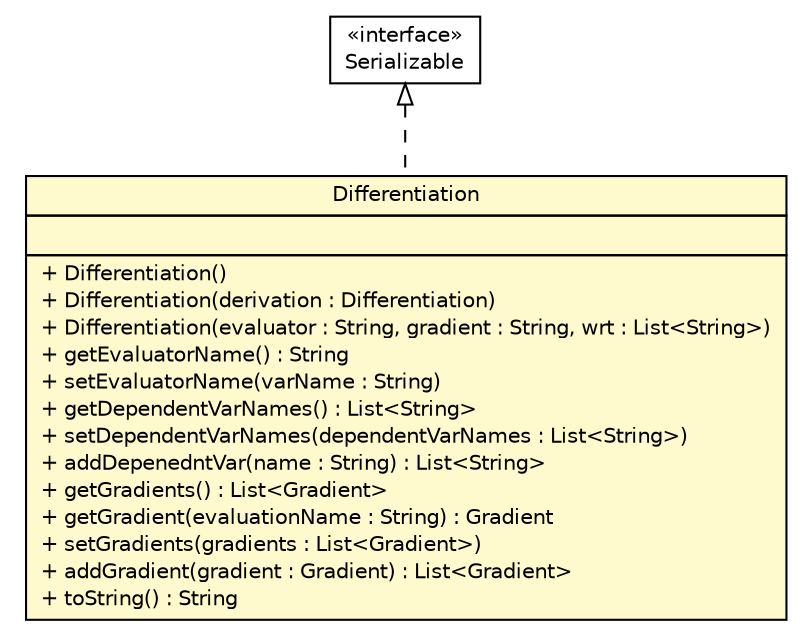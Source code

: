 #!/usr/local/bin/dot
#
# Class diagram 
# Generated by UMLGraph version R5_6 (http://www.umlgraph.org/)
#

digraph G {
	edge [fontname="Helvetica",fontsize=10,labelfontname="Helvetica",labelfontsize=10];
	node [fontname="Helvetica",fontsize=10,shape=plaintext];
	nodesep=0.25;
	ranksep=0.5;
	// sorcer.core.context.model.var.Differentiation
	c169493 [label=<<table title="sorcer.core.context.model.var.Differentiation" border="0" cellborder="1" cellspacing="0" cellpadding="2" port="p" bgcolor="lemonChiffon" href="./Differentiation.html">
		<tr><td><table border="0" cellspacing="0" cellpadding="1">
<tr><td align="center" balign="center"> Differentiation </td></tr>
		</table></td></tr>
		<tr><td><table border="0" cellspacing="0" cellpadding="1">
<tr><td align="left" balign="left">  </td></tr>
		</table></td></tr>
		<tr><td><table border="0" cellspacing="0" cellpadding="1">
<tr><td align="left" balign="left"> + Differentiation() </td></tr>
<tr><td align="left" balign="left"> + Differentiation(derivation : Differentiation) </td></tr>
<tr><td align="left" balign="left"> + Differentiation(evaluator : String, gradient : String, wrt : List&lt;String&gt;) </td></tr>
<tr><td align="left" balign="left"> + getEvaluatorName() : String </td></tr>
<tr><td align="left" balign="left"> + setEvaluatorName(varName : String) </td></tr>
<tr><td align="left" balign="left"> + getDependentVarNames() : List&lt;String&gt; </td></tr>
<tr><td align="left" balign="left"> + setDependentVarNames(dependentVarNames : List&lt;String&gt;) </td></tr>
<tr><td align="left" balign="left"> + addDepenedntVar(name : String) : List&lt;String&gt; </td></tr>
<tr><td align="left" balign="left"> + getGradients() : List&lt;Gradient&gt; </td></tr>
<tr><td align="left" balign="left"> + getGradient(evaluationName : String) : Gradient </td></tr>
<tr><td align="left" balign="left"> + setGradients(gradients : List&lt;Gradient&gt;) </td></tr>
<tr><td align="left" balign="left"> + addGradient(gradient : Gradient) : List&lt;Gradient&gt; </td></tr>
<tr><td align="left" balign="left"> + toString() : String </td></tr>
		</table></td></tr>
		</table>>, URL="./Differentiation.html", fontname="Helvetica", fontcolor="black", fontsize=10.0];
	//sorcer.core.context.model.var.Differentiation implements java.io.Serializable
	c169996:p -> c169493:p [dir=back,arrowtail=empty,style=dashed];
	// java.io.Serializable
	c169996 [label=<<table title="java.io.Serializable" border="0" cellborder="1" cellspacing="0" cellpadding="2" port="p" href="http://docs.oracle.com/javase/7/docs/api/java/io/Serializable.html">
		<tr><td><table border="0" cellspacing="0" cellpadding="1">
<tr><td align="center" balign="center"> &#171;interface&#187; </td></tr>
<tr><td align="center" balign="center"> Serializable </td></tr>
		</table></td></tr>
		</table>>, URL="http://docs.oracle.com/javase/7/docs/api/java/io/Serializable.html", fontname="Helvetica", fontcolor="black", fontsize=10.0];
}

